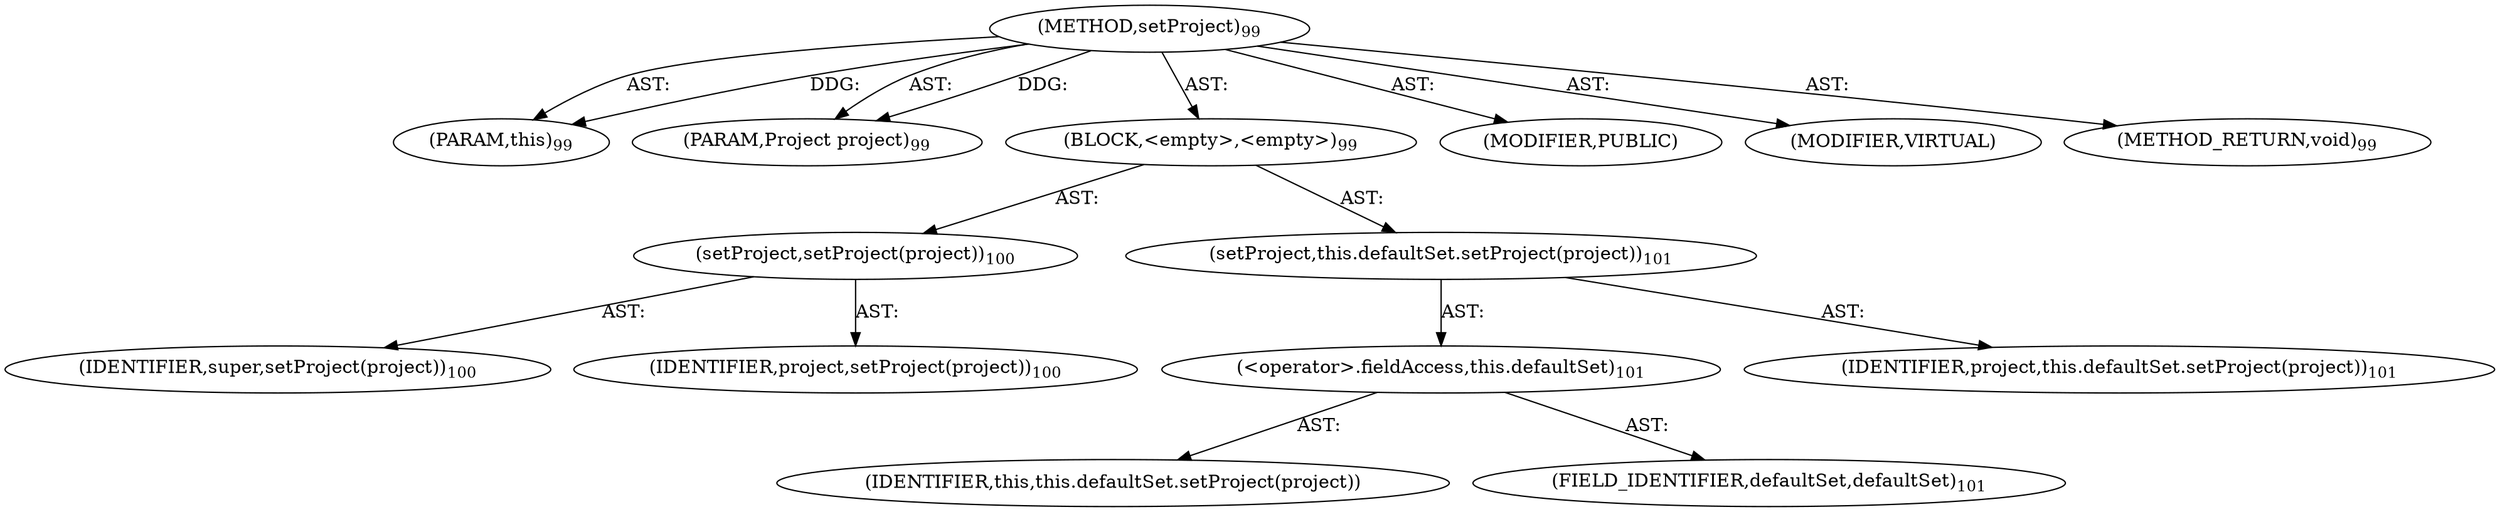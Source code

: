 digraph "setProject" {  
"111669149697" [label = <(METHOD,setProject)<SUB>99</SUB>> ]
"115964117001" [label = <(PARAM,this)<SUB>99</SUB>> ]
"115964117002" [label = <(PARAM,Project project)<SUB>99</SUB>> ]
"25769803777" [label = <(BLOCK,&lt;empty&gt;,&lt;empty&gt;)<SUB>99</SUB>> ]
"30064771084" [label = <(setProject,setProject(project))<SUB>100</SUB>> ]
"68719476764" [label = <(IDENTIFIER,super,setProject(project))<SUB>100</SUB>> ]
"68719476765" [label = <(IDENTIFIER,project,setProject(project))<SUB>100</SUB>> ]
"30064771085" [label = <(setProject,this.defaultSet.setProject(project))<SUB>101</SUB>> ]
"30064771086" [label = <(&lt;operator&gt;.fieldAccess,this.defaultSet)<SUB>101</SUB>> ]
"68719476766" [label = <(IDENTIFIER,this,this.defaultSet.setProject(project))> ]
"55834574852" [label = <(FIELD_IDENTIFIER,defaultSet,defaultSet)<SUB>101</SUB>> ]
"68719476767" [label = <(IDENTIFIER,project,this.defaultSet.setProject(project))<SUB>101</SUB>> ]
"133143986181" [label = <(MODIFIER,PUBLIC)> ]
"133143986182" [label = <(MODIFIER,VIRTUAL)> ]
"128849018881" [label = <(METHOD_RETURN,void)<SUB>99</SUB>> ]
  "111669149697" -> "115964117001"  [ label = "AST: "] 
  "111669149697" -> "115964117002"  [ label = "AST: "] 
  "111669149697" -> "25769803777"  [ label = "AST: "] 
  "111669149697" -> "133143986181"  [ label = "AST: "] 
  "111669149697" -> "133143986182"  [ label = "AST: "] 
  "111669149697" -> "128849018881"  [ label = "AST: "] 
  "25769803777" -> "30064771084"  [ label = "AST: "] 
  "25769803777" -> "30064771085"  [ label = "AST: "] 
  "30064771084" -> "68719476764"  [ label = "AST: "] 
  "30064771084" -> "68719476765"  [ label = "AST: "] 
  "30064771085" -> "30064771086"  [ label = "AST: "] 
  "30064771085" -> "68719476767"  [ label = "AST: "] 
  "30064771086" -> "68719476766"  [ label = "AST: "] 
  "30064771086" -> "55834574852"  [ label = "AST: "] 
  "111669149697" -> "115964117001"  [ label = "DDG: "] 
  "111669149697" -> "115964117002"  [ label = "DDG: "] 
}
